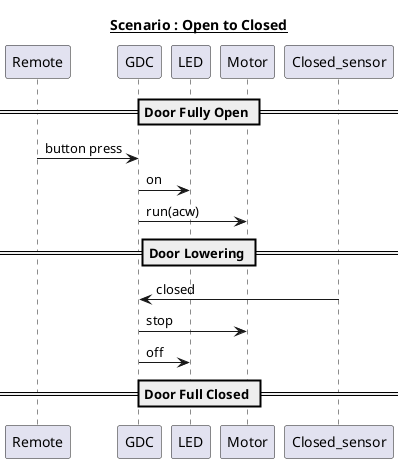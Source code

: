 @startuml

title __Scenario : Open to Closed__
 
== Door Fully Open ==
Remote -> GDC : button press
GDC -> LED : on
GDC -> Motor : run(acw)
== Door Lowering ==
GDC <- Closed_sensor : closed
GDC -> Motor : stop
GDC -> LED : off
== Door Full Closed ==

@enduml
